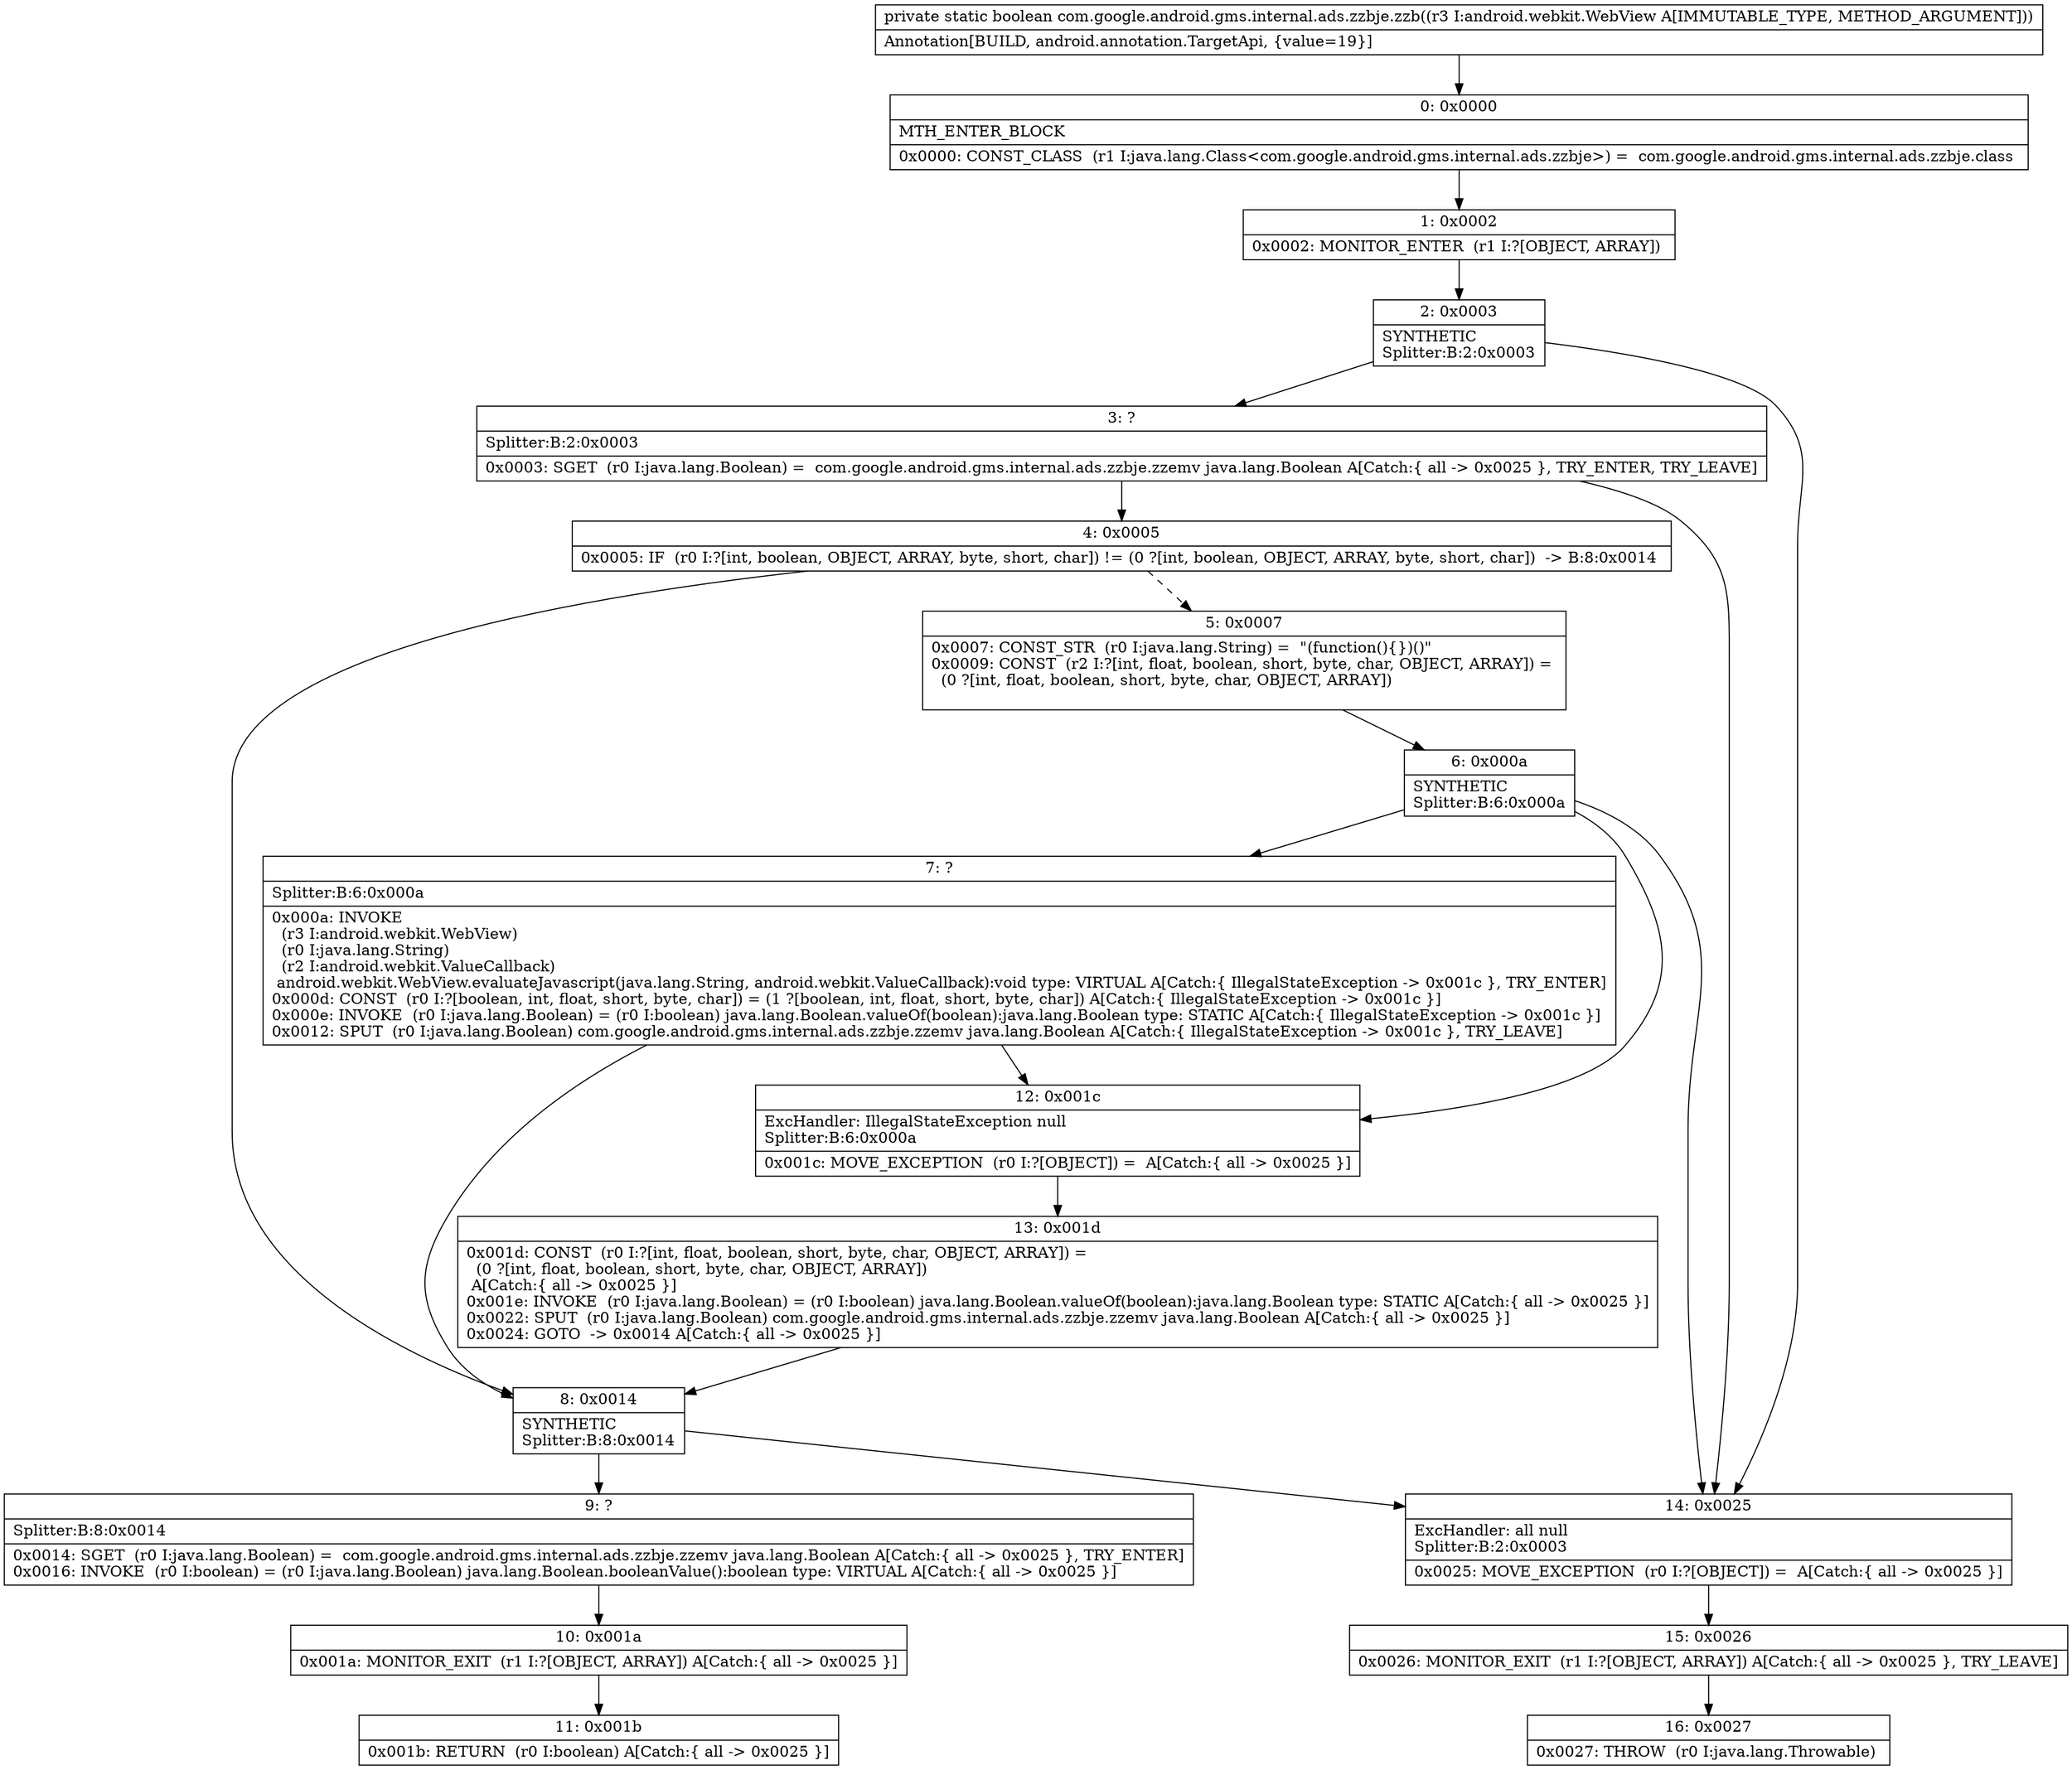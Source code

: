 digraph "CFG forcom.google.android.gms.internal.ads.zzbje.zzb(Landroid\/webkit\/WebView;)Z" {
Node_0 [shape=record,label="{0\:\ 0x0000|MTH_ENTER_BLOCK\l|0x0000: CONST_CLASS  (r1 I:java.lang.Class\<com.google.android.gms.internal.ads.zzbje\>) =  com.google.android.gms.internal.ads.zzbje.class \l}"];
Node_1 [shape=record,label="{1\:\ 0x0002|0x0002: MONITOR_ENTER  (r1 I:?[OBJECT, ARRAY]) \l}"];
Node_2 [shape=record,label="{2\:\ 0x0003|SYNTHETIC\lSplitter:B:2:0x0003\l}"];
Node_3 [shape=record,label="{3\:\ ?|Splitter:B:2:0x0003\l|0x0003: SGET  (r0 I:java.lang.Boolean) =  com.google.android.gms.internal.ads.zzbje.zzemv java.lang.Boolean A[Catch:\{ all \-\> 0x0025 \}, TRY_ENTER, TRY_LEAVE]\l}"];
Node_4 [shape=record,label="{4\:\ 0x0005|0x0005: IF  (r0 I:?[int, boolean, OBJECT, ARRAY, byte, short, char]) != (0 ?[int, boolean, OBJECT, ARRAY, byte, short, char])  \-\> B:8:0x0014 \l}"];
Node_5 [shape=record,label="{5\:\ 0x0007|0x0007: CONST_STR  (r0 I:java.lang.String) =  \"(function()\{\})()\" \l0x0009: CONST  (r2 I:?[int, float, boolean, short, byte, char, OBJECT, ARRAY]) = \l  (0 ?[int, float, boolean, short, byte, char, OBJECT, ARRAY])\l \l}"];
Node_6 [shape=record,label="{6\:\ 0x000a|SYNTHETIC\lSplitter:B:6:0x000a\l}"];
Node_7 [shape=record,label="{7\:\ ?|Splitter:B:6:0x000a\l|0x000a: INVOKE  \l  (r3 I:android.webkit.WebView)\l  (r0 I:java.lang.String)\l  (r2 I:android.webkit.ValueCallback)\l android.webkit.WebView.evaluateJavascript(java.lang.String, android.webkit.ValueCallback):void type: VIRTUAL A[Catch:\{ IllegalStateException \-\> 0x001c \}, TRY_ENTER]\l0x000d: CONST  (r0 I:?[boolean, int, float, short, byte, char]) = (1 ?[boolean, int, float, short, byte, char]) A[Catch:\{ IllegalStateException \-\> 0x001c \}]\l0x000e: INVOKE  (r0 I:java.lang.Boolean) = (r0 I:boolean) java.lang.Boolean.valueOf(boolean):java.lang.Boolean type: STATIC A[Catch:\{ IllegalStateException \-\> 0x001c \}]\l0x0012: SPUT  (r0 I:java.lang.Boolean) com.google.android.gms.internal.ads.zzbje.zzemv java.lang.Boolean A[Catch:\{ IllegalStateException \-\> 0x001c \}, TRY_LEAVE]\l}"];
Node_8 [shape=record,label="{8\:\ 0x0014|SYNTHETIC\lSplitter:B:8:0x0014\l}"];
Node_9 [shape=record,label="{9\:\ ?|Splitter:B:8:0x0014\l|0x0014: SGET  (r0 I:java.lang.Boolean) =  com.google.android.gms.internal.ads.zzbje.zzemv java.lang.Boolean A[Catch:\{ all \-\> 0x0025 \}, TRY_ENTER]\l0x0016: INVOKE  (r0 I:boolean) = (r0 I:java.lang.Boolean) java.lang.Boolean.booleanValue():boolean type: VIRTUAL A[Catch:\{ all \-\> 0x0025 \}]\l}"];
Node_10 [shape=record,label="{10\:\ 0x001a|0x001a: MONITOR_EXIT  (r1 I:?[OBJECT, ARRAY]) A[Catch:\{ all \-\> 0x0025 \}]\l}"];
Node_11 [shape=record,label="{11\:\ 0x001b|0x001b: RETURN  (r0 I:boolean) A[Catch:\{ all \-\> 0x0025 \}]\l}"];
Node_12 [shape=record,label="{12\:\ 0x001c|ExcHandler: IllegalStateException null\lSplitter:B:6:0x000a\l|0x001c: MOVE_EXCEPTION  (r0 I:?[OBJECT]) =  A[Catch:\{ all \-\> 0x0025 \}]\l}"];
Node_13 [shape=record,label="{13\:\ 0x001d|0x001d: CONST  (r0 I:?[int, float, boolean, short, byte, char, OBJECT, ARRAY]) = \l  (0 ?[int, float, boolean, short, byte, char, OBJECT, ARRAY])\l A[Catch:\{ all \-\> 0x0025 \}]\l0x001e: INVOKE  (r0 I:java.lang.Boolean) = (r0 I:boolean) java.lang.Boolean.valueOf(boolean):java.lang.Boolean type: STATIC A[Catch:\{ all \-\> 0x0025 \}]\l0x0022: SPUT  (r0 I:java.lang.Boolean) com.google.android.gms.internal.ads.zzbje.zzemv java.lang.Boolean A[Catch:\{ all \-\> 0x0025 \}]\l0x0024: GOTO  \-\> 0x0014 A[Catch:\{ all \-\> 0x0025 \}]\l}"];
Node_14 [shape=record,label="{14\:\ 0x0025|ExcHandler: all null\lSplitter:B:2:0x0003\l|0x0025: MOVE_EXCEPTION  (r0 I:?[OBJECT]) =  A[Catch:\{ all \-\> 0x0025 \}]\l}"];
Node_15 [shape=record,label="{15\:\ 0x0026|0x0026: MONITOR_EXIT  (r1 I:?[OBJECT, ARRAY]) A[Catch:\{ all \-\> 0x0025 \}, TRY_LEAVE]\l}"];
Node_16 [shape=record,label="{16\:\ 0x0027|0x0027: THROW  (r0 I:java.lang.Throwable) \l}"];
MethodNode[shape=record,label="{private static boolean com.google.android.gms.internal.ads.zzbje.zzb((r3 I:android.webkit.WebView A[IMMUTABLE_TYPE, METHOD_ARGUMENT]))  | Annotation[BUILD, android.annotation.TargetApi, \{value=19\}]\l}"];
MethodNode -> Node_0;
Node_0 -> Node_1;
Node_1 -> Node_2;
Node_2 -> Node_3;
Node_2 -> Node_14;
Node_3 -> Node_4;
Node_3 -> Node_14;
Node_4 -> Node_5[style=dashed];
Node_4 -> Node_8;
Node_5 -> Node_6;
Node_6 -> Node_7;
Node_6 -> Node_12;
Node_6 -> Node_14;
Node_7 -> Node_8;
Node_7 -> Node_12;
Node_8 -> Node_9;
Node_8 -> Node_14;
Node_9 -> Node_10;
Node_10 -> Node_11;
Node_12 -> Node_13;
Node_13 -> Node_8;
Node_14 -> Node_15;
Node_15 -> Node_16;
}

